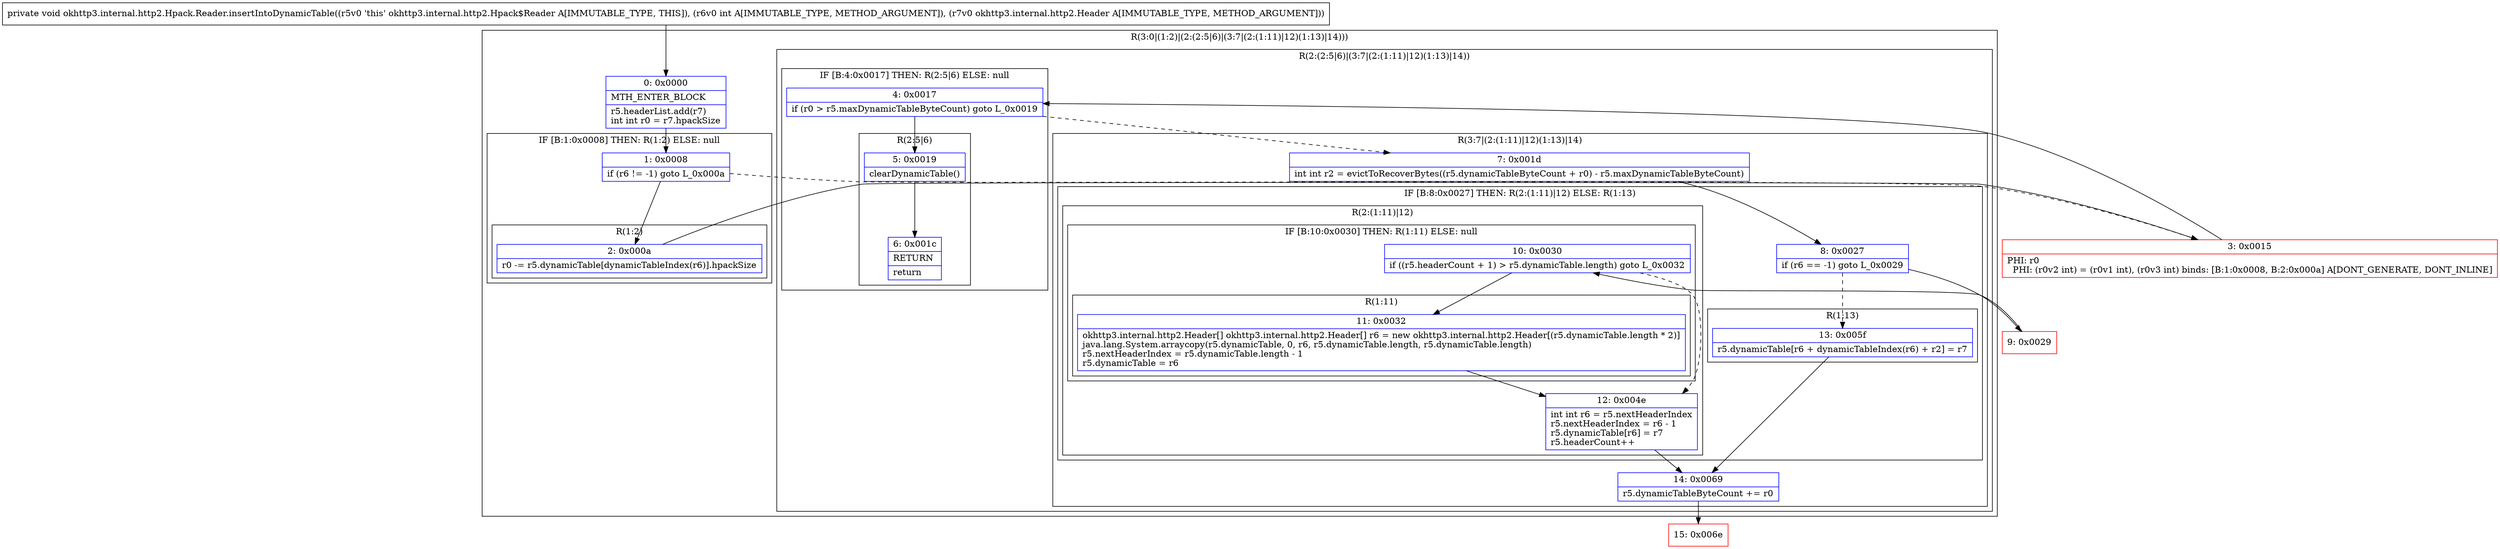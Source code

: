 digraph "CFG forokhttp3.internal.http2.Hpack.Reader.insertIntoDynamicTable(ILokhttp3\/internal\/http2\/Header;)V" {
subgraph cluster_Region_1131357424 {
label = "R(3:0|(1:2)|(2:(2:5|6)|(3:7|(2:(1:11)|12)(1:13)|14)))";
node [shape=record,color=blue];
Node_0 [shape=record,label="{0\:\ 0x0000|MTH_ENTER_BLOCK\l|r5.headerList.add(r7)\lint int r0 = r7.hpackSize\l}"];
subgraph cluster_IfRegion_427547768 {
label = "IF [B:1:0x0008] THEN: R(1:2) ELSE: null";
node [shape=record,color=blue];
Node_1 [shape=record,label="{1\:\ 0x0008|if (r6 != \-1) goto L_0x000a\l}"];
subgraph cluster_Region_1008873850 {
label = "R(1:2)";
node [shape=record,color=blue];
Node_2 [shape=record,label="{2\:\ 0x000a|r0 \-= r5.dynamicTable[dynamicTableIndex(r6)].hpackSize\l}"];
}
}
subgraph cluster_Region_2078597755 {
label = "R(2:(2:5|6)|(3:7|(2:(1:11)|12)(1:13)|14))";
node [shape=record,color=blue];
subgraph cluster_IfRegion_1170670796 {
label = "IF [B:4:0x0017] THEN: R(2:5|6) ELSE: null";
node [shape=record,color=blue];
Node_4 [shape=record,label="{4\:\ 0x0017|if (r0 \> r5.maxDynamicTableByteCount) goto L_0x0019\l}"];
subgraph cluster_Region_274275846 {
label = "R(2:5|6)";
node [shape=record,color=blue];
Node_5 [shape=record,label="{5\:\ 0x0019|clearDynamicTable()\l}"];
Node_6 [shape=record,label="{6\:\ 0x001c|RETURN\l|return\l}"];
}
}
subgraph cluster_Region_111205343 {
label = "R(3:7|(2:(1:11)|12)(1:13)|14)";
node [shape=record,color=blue];
Node_7 [shape=record,label="{7\:\ 0x001d|int int r2 = evictToRecoverBytes((r5.dynamicTableByteCount + r0) \- r5.maxDynamicTableByteCount)\l}"];
subgraph cluster_IfRegion_752508031 {
label = "IF [B:8:0x0027] THEN: R(2:(1:11)|12) ELSE: R(1:13)";
node [shape=record,color=blue];
Node_8 [shape=record,label="{8\:\ 0x0027|if (r6 == \-1) goto L_0x0029\l}"];
subgraph cluster_Region_290875470 {
label = "R(2:(1:11)|12)";
node [shape=record,color=blue];
subgraph cluster_IfRegion_1803931008 {
label = "IF [B:10:0x0030] THEN: R(1:11) ELSE: null";
node [shape=record,color=blue];
Node_10 [shape=record,label="{10\:\ 0x0030|if ((r5.headerCount + 1) \> r5.dynamicTable.length) goto L_0x0032\l}"];
subgraph cluster_Region_1816854476 {
label = "R(1:11)";
node [shape=record,color=blue];
Node_11 [shape=record,label="{11\:\ 0x0032|okhttp3.internal.http2.Header[] okhttp3.internal.http2.Header[] r6 = new okhttp3.internal.http2.Header[(r5.dynamicTable.length * 2)]\ljava.lang.System.arraycopy(r5.dynamicTable, 0, r6, r5.dynamicTable.length, r5.dynamicTable.length)\lr5.nextHeaderIndex = r5.dynamicTable.length \- 1\lr5.dynamicTable = r6\l}"];
}
}
Node_12 [shape=record,label="{12\:\ 0x004e|int int r6 = r5.nextHeaderIndex\lr5.nextHeaderIndex = r6 \- 1\lr5.dynamicTable[r6] = r7\lr5.headerCount++\l}"];
}
subgraph cluster_Region_1012016991 {
label = "R(1:13)";
node [shape=record,color=blue];
Node_13 [shape=record,label="{13\:\ 0x005f|r5.dynamicTable[r6 + dynamicTableIndex(r6) + r2] = r7\l}"];
}
}
Node_14 [shape=record,label="{14\:\ 0x0069|r5.dynamicTableByteCount += r0\l}"];
}
}
}
Node_3 [shape=record,color=red,label="{3\:\ 0x0015|PHI: r0 \l  PHI: (r0v2 int) = (r0v1 int), (r0v3 int) binds: [B:1:0x0008, B:2:0x000a] A[DONT_GENERATE, DONT_INLINE]\l}"];
Node_9 [shape=record,color=red,label="{9\:\ 0x0029}"];
Node_15 [shape=record,color=red,label="{15\:\ 0x006e}"];
MethodNode[shape=record,label="{private void okhttp3.internal.http2.Hpack.Reader.insertIntoDynamicTable((r5v0 'this' okhttp3.internal.http2.Hpack$Reader A[IMMUTABLE_TYPE, THIS]), (r6v0 int A[IMMUTABLE_TYPE, METHOD_ARGUMENT]), (r7v0 okhttp3.internal.http2.Header A[IMMUTABLE_TYPE, METHOD_ARGUMENT])) }"];
MethodNode -> Node_0;
Node_0 -> Node_1;
Node_1 -> Node_2;
Node_1 -> Node_3[style=dashed];
Node_2 -> Node_3;
Node_4 -> Node_5;
Node_4 -> Node_7[style=dashed];
Node_5 -> Node_6;
Node_7 -> Node_8;
Node_8 -> Node_9;
Node_8 -> Node_13[style=dashed];
Node_10 -> Node_11;
Node_10 -> Node_12[style=dashed];
Node_11 -> Node_12;
Node_12 -> Node_14;
Node_13 -> Node_14;
Node_14 -> Node_15;
Node_3 -> Node_4;
Node_9 -> Node_10;
}

